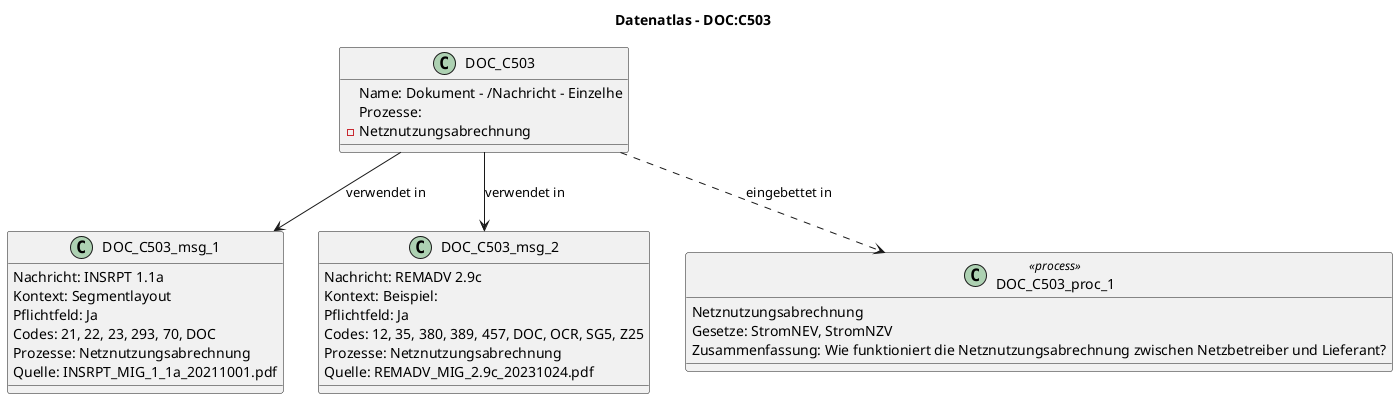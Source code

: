 @startuml
title Datenatlas – DOC:C503
class DOC_C503 {
  Name: Dokument - /Nachricht - Einzelhe
  Prozesse:
    - Netznutzungsabrechnung
}
class DOC_C503_msg_1 {
  Nachricht: INSRPT 1.1a
  Kontext: Segmentlayout
  Pflichtfeld: Ja
  Codes: 21, 22, 23, 293, 70, DOC
  Prozesse: Netznutzungsabrechnung
  Quelle: INSRPT_MIG_1_1a_20211001.pdf
}
DOC_C503 --> DOC_C503_msg_1 : verwendet in
class DOC_C503_msg_2 {
  Nachricht: REMADV 2.9c
  Kontext: Beispiel:
  Pflichtfeld: Ja
  Codes: 12, 35, 380, 389, 457, DOC, OCR, SG5, Z25
  Prozesse: Netznutzungsabrechnung
  Quelle: REMADV_MIG_2.9c_20231024.pdf
}
DOC_C503 --> DOC_C503_msg_2 : verwendet in
class DOC_C503_proc_1 <<process>> {
  Netznutzungsabrechnung
  Gesetze: StromNEV, StromNZV
  Zusammenfassung: Wie funktioniert die Netznutzungsabrechnung zwischen Netzbetreiber und Lieferant?
}
DOC_C503 ..> DOC_C503_proc_1 : eingebettet in
@enduml